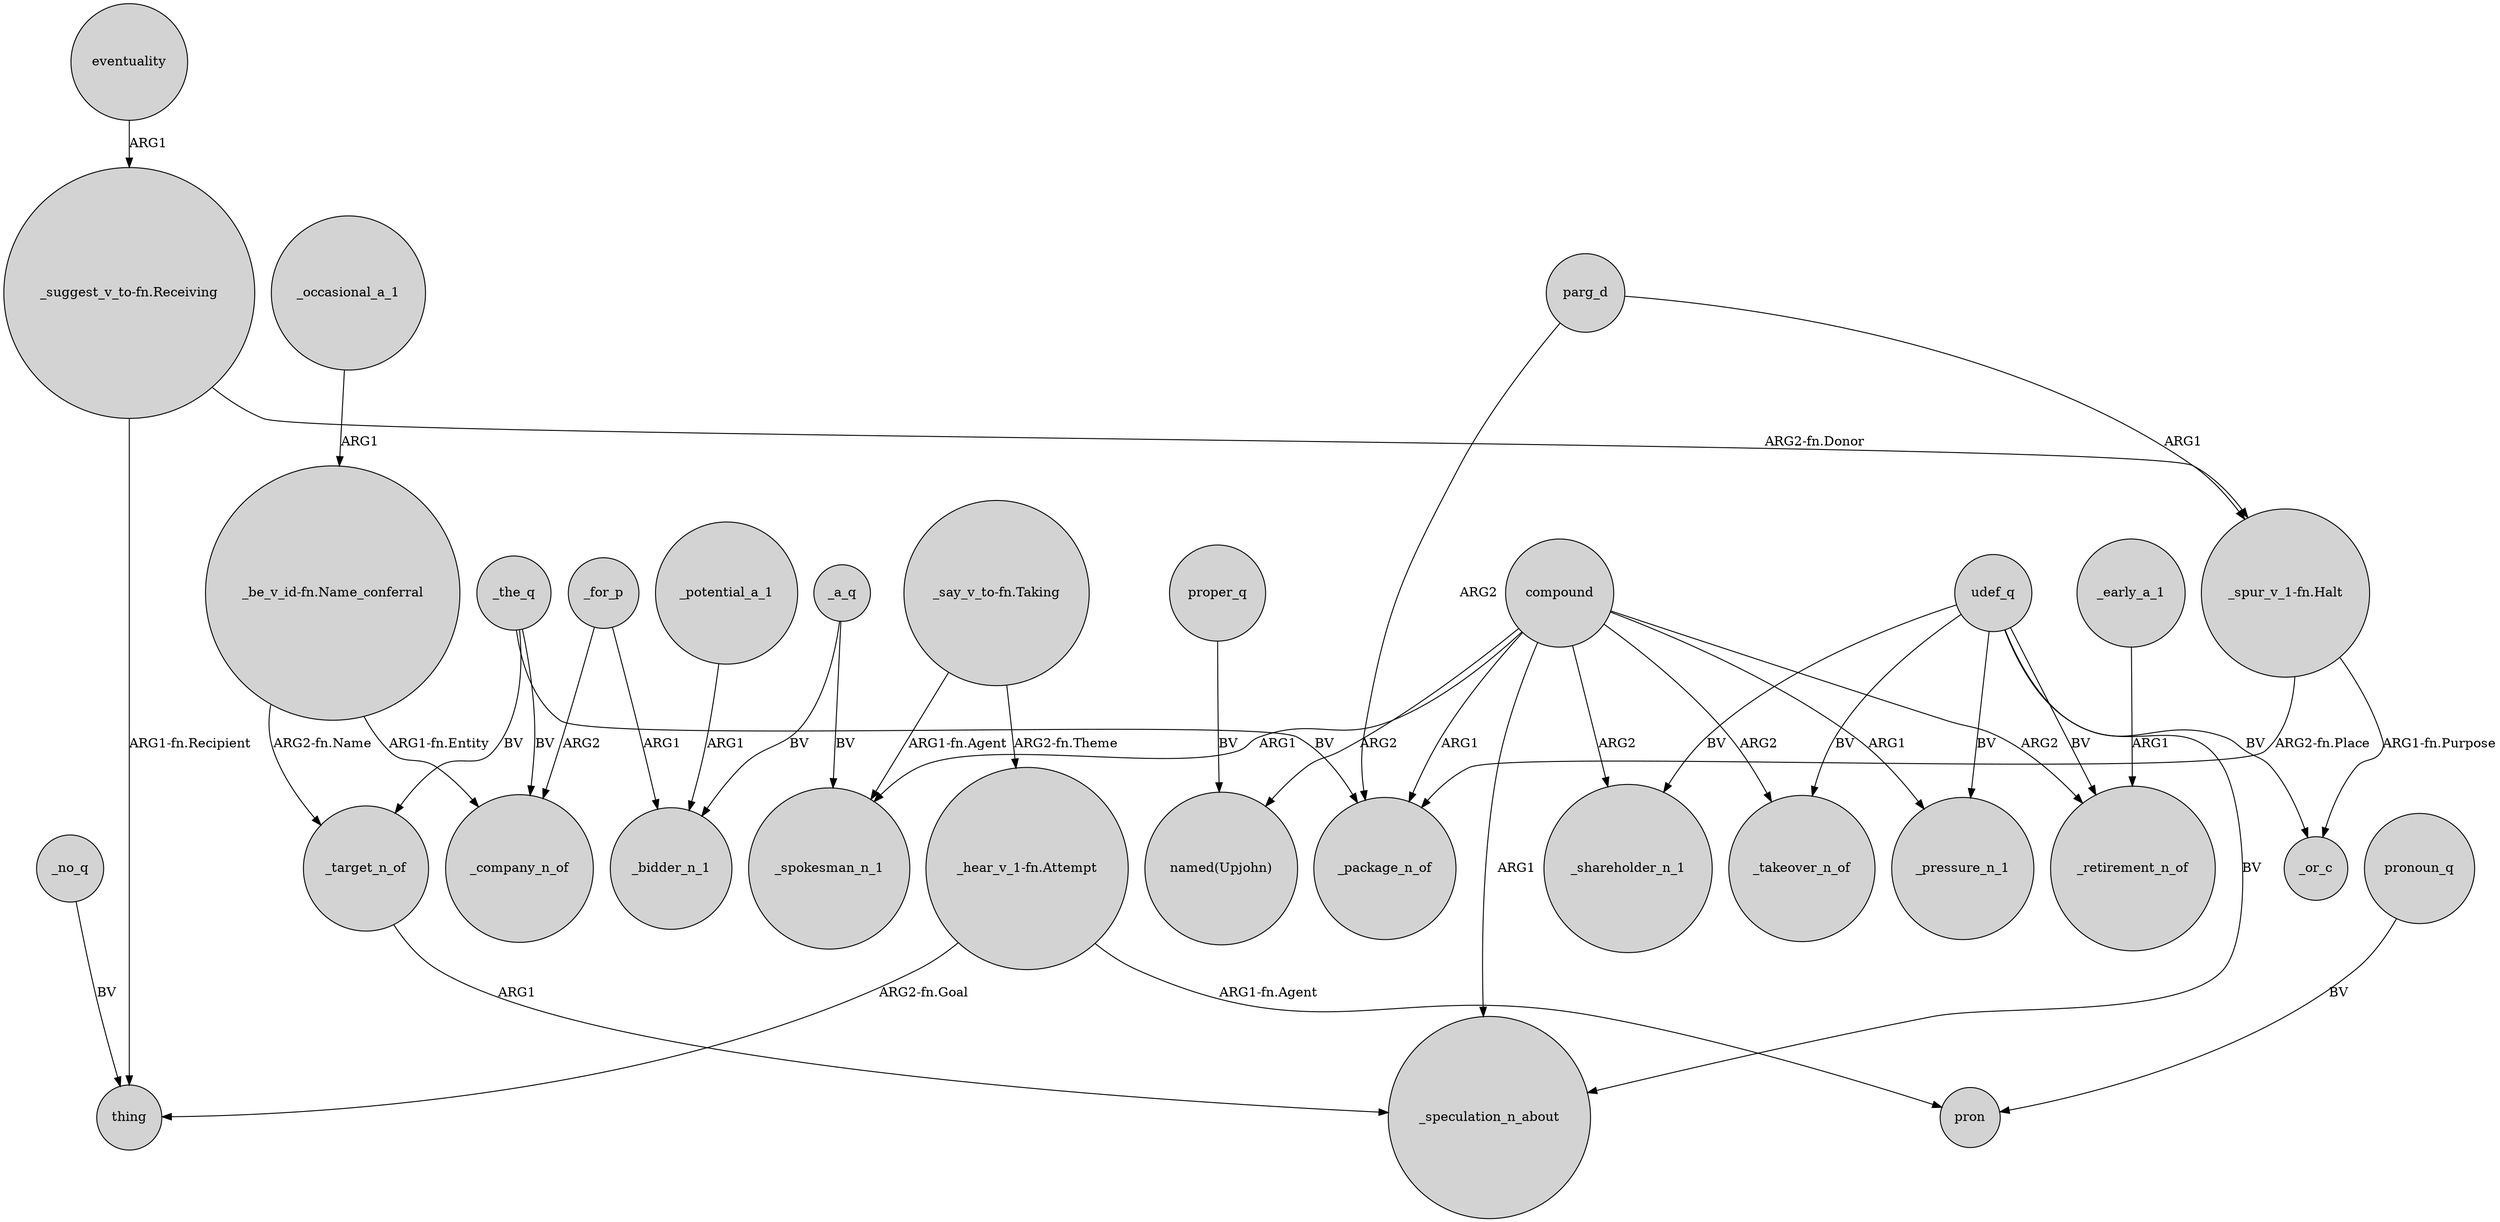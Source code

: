 digraph {
	node [shape=circle style=filled]
	eventuality -> "_suggest_v_to-fn.Receiving" [label=ARG1]
	_the_q -> _package_n_of [label=BV]
	"_spur_v_1-fn.Halt" -> _or_c [label="ARG1-fn.Purpose"]
	"_be_v_id-fn.Name_conferral" -> _company_n_of [label="ARG1-fn.Entity"]
	compound -> _spokesman_n_1 [label=ARG1]
	compound -> _shareholder_n_1 [label=ARG2]
	udef_q -> _shareholder_n_1 [label=BV]
	_a_q -> _bidder_n_1 [label=BV]
	udef_q -> _speculation_n_about [label=BV]
	compound -> _speculation_n_about [label=ARG1]
	"_say_v_to-fn.Taking" -> _spokesman_n_1 [label="ARG1-fn.Agent"]
	udef_q -> _pressure_n_1 [label=BV]
	_no_q -> thing [label=BV]
	parg_d -> _package_n_of [label=ARG2]
	compound -> _retirement_n_of [label=ARG2]
	parg_d -> "_spur_v_1-fn.Halt" [label=ARG1]
	udef_q -> _or_c [label=BV]
	compound -> "named(Upjohn)" [label=ARG2]
	proper_q -> "named(Upjohn)" [label=BV]
	udef_q -> _takeover_n_of [label=BV]
	pronoun_q -> pron [label=BV]
	"_be_v_id-fn.Name_conferral" -> _target_n_of [label="ARG2-fn.Name"]
	"_spur_v_1-fn.Halt" -> _package_n_of [label="ARG2-fn.Place"]
	_potential_a_1 -> _bidder_n_1 [label=ARG1]
	_the_q -> _target_n_of [label=BV]
	"_suggest_v_to-fn.Receiving" -> "_spur_v_1-fn.Halt" [label="ARG2-fn.Donor"]
	udef_q -> _retirement_n_of [label=BV]
	_target_n_of -> _speculation_n_about [label=ARG1]
	_for_p -> _company_n_of [label=ARG2]
	"_hear_v_1-fn.Attempt" -> pron [label="ARG1-fn.Agent"]
	"_say_v_to-fn.Taking" -> "_hear_v_1-fn.Attempt" [label="ARG2-fn.Theme"]
	compound -> _pressure_n_1 [label=ARG1]
	compound -> _takeover_n_of [label=ARG2]
	_for_p -> _bidder_n_1 [label=ARG1]
	_a_q -> _spokesman_n_1 [label=BV]
	"_suggest_v_to-fn.Receiving" -> thing [label="ARG1-fn.Recipient"]
	_the_q -> _company_n_of [label=BV]
	"_hear_v_1-fn.Attempt" -> thing [label="ARG2-fn.Goal"]
	compound -> _package_n_of [label=ARG1]
	_occasional_a_1 -> "_be_v_id-fn.Name_conferral" [label=ARG1]
	_early_a_1 -> _retirement_n_of [label=ARG1]
}
